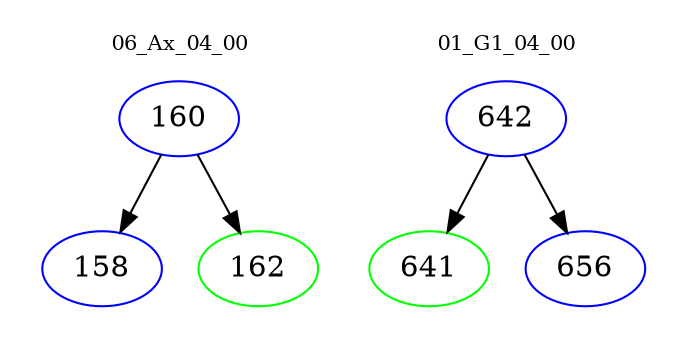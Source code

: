 digraph{
subgraph cluster_0 {
color = white
label = "06_Ax_04_00";
fontsize=10;
T0_160 [label="160", color="blue"]
T0_160 -> T0_158 [color="black"]
T0_158 [label="158", color="blue"]
T0_160 -> T0_162 [color="black"]
T0_162 [label="162", color="green"]
}
subgraph cluster_1 {
color = white
label = "01_G1_04_00";
fontsize=10;
T1_642 [label="642", color="blue"]
T1_642 -> T1_641 [color="black"]
T1_641 [label="641", color="green"]
T1_642 -> T1_656 [color="black"]
T1_656 [label="656", color="blue"]
}
}
